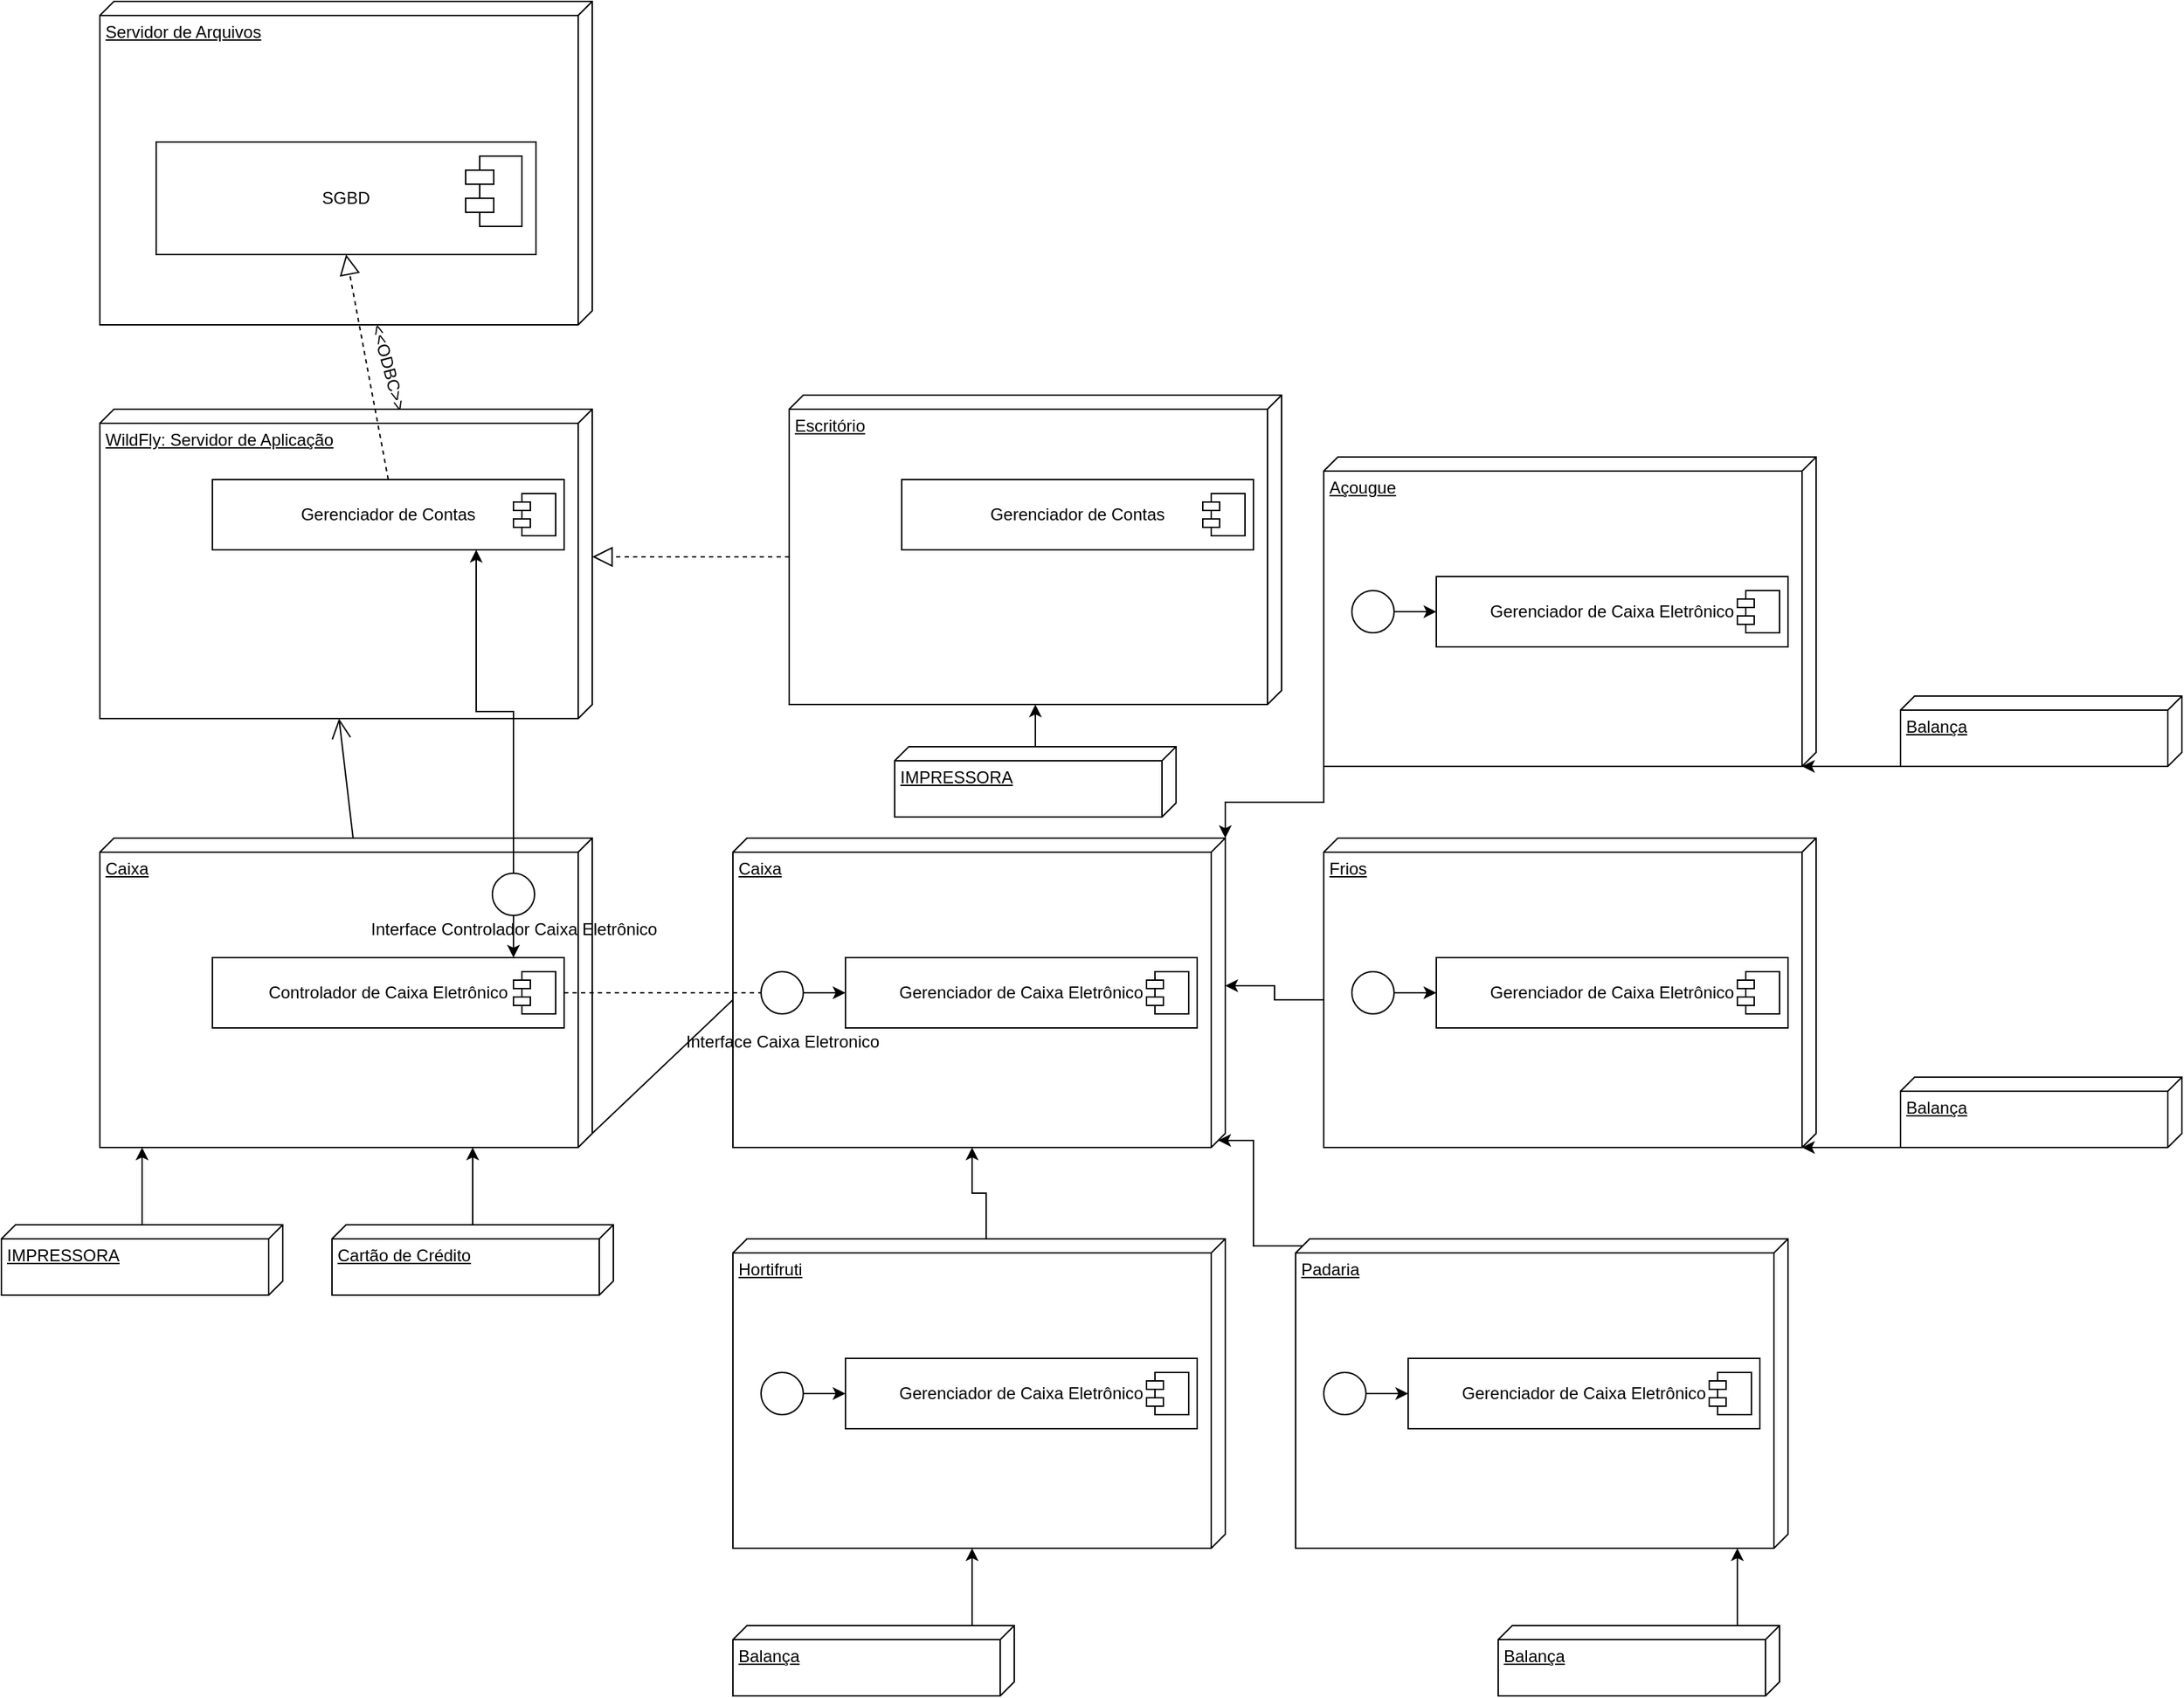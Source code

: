 <mxfile version="12.8.8" type="device"><diagram id="C5RBs43oDa-KdzZeNtuy" name="Page-1"><mxGraphModel dx="1021" dy="539" grid="1" gridSize="10" guides="1" tooltips="1" connect="1" arrows="1" fold="1" page="1" pageScale="1" pageWidth="827" pageHeight="1169" math="0" shadow="0"><root><mxCell id="WIyWlLk6GJQsqaUBKTNV-0"/><mxCell id="WIyWlLk6GJQsqaUBKTNV-1" parent="WIyWlLk6GJQsqaUBKTNV-0"/><mxCell id="LOG0_odSUSkOUFwocBj3-1" value="Servidor de Arquivos" style="verticalAlign=top;align=left;spacingTop=8;spacingLeft=2;spacingRight=12;shape=cube;size=10;direction=south;fontStyle=4;html=1;" vertex="1" parent="WIyWlLk6GJQsqaUBKTNV-1"><mxGeometry x="120" y="150" width="350" height="230" as="geometry"/></mxCell><mxCell id="LOG0_odSUSkOUFwocBj3-2" value="WildFly: Servidor de Aplicação" style="verticalAlign=top;align=left;spacingTop=8;spacingLeft=2;spacingRight=12;shape=cube;size=10;direction=south;fontStyle=4;html=1;" vertex="1" parent="WIyWlLk6GJQsqaUBKTNV-1"><mxGeometry x="120" y="440" width="350" height="220" as="geometry"/></mxCell><mxCell id="LOG0_odSUSkOUFwocBj3-10" value="SGBD" style="rounded=0;whiteSpace=wrap;html=1;" vertex="1" parent="WIyWlLk6GJQsqaUBKTNV-1"><mxGeometry x="160" y="250" width="270" height="80" as="geometry"/></mxCell><mxCell id="LOG0_odSUSkOUFwocBj3-9" value="" style="shape=module;align=left;spacingLeft=20;align=center;verticalAlign=top;" vertex="1" parent="WIyWlLk6GJQsqaUBKTNV-1"><mxGeometry x="380" y="260" width="40" height="50" as="geometry"/></mxCell><mxCell id="LOG0_odSUSkOUFwocBj3-13" value="Gerenciador de Contas" style="rounded=0;whiteSpace=wrap;html=1;" vertex="1" parent="WIyWlLk6GJQsqaUBKTNV-1"><mxGeometry x="200" y="490" width="250" height="50" as="geometry"/></mxCell><mxCell id="LOG0_odSUSkOUFwocBj3-14" value="" style="shape=module;align=left;spacingLeft=20;align=center;verticalAlign=top;jettyWidth=12;jettyHeight=6;" vertex="1" parent="WIyWlLk6GJQsqaUBKTNV-1"><mxGeometry x="414" y="500" width="30" height="30" as="geometry"/></mxCell><mxCell id="LOG0_odSUSkOUFwocBj3-18" value="" style="endArrow=block;dashed=1;endFill=0;endSize=12;html=1;entryX=0.5;entryY=1;entryDx=0;entryDy=0;exitX=0.5;exitY=0;exitDx=0;exitDy=0;" edge="1" parent="WIyWlLk6GJQsqaUBKTNV-1" source="LOG0_odSUSkOUFwocBj3-13" target="LOG0_odSUSkOUFwocBj3-10"><mxGeometry width="160" relative="1" as="geometry"><mxPoint x="240" y="410" as="sourcePoint"/><mxPoint x="400" y="410" as="targetPoint"/></mxGeometry></mxCell><mxCell id="LOG0_odSUSkOUFwocBj3-19" value="&amp;lt;&amp;lt;ODBC&amp;gt;&amp;gt;" style="text;html=1;align=center;verticalAlign=middle;resizable=0;points=[];autosize=1;rotation=75;" vertex="1" parent="WIyWlLk6GJQsqaUBKTNV-1"><mxGeometry x="285" y="400" width="80" height="20" as="geometry"/></mxCell><mxCell id="LOG0_odSUSkOUFwocBj3-20" value="Escritório" style="verticalAlign=top;align=left;spacingTop=8;spacingLeft=2;spacingRight=12;shape=cube;size=10;direction=south;fontStyle=4;html=1;" vertex="1" parent="WIyWlLk6GJQsqaUBKTNV-1"><mxGeometry x="610" y="430" width="350" height="220" as="geometry"/></mxCell><mxCell id="LOG0_odSUSkOUFwocBj3-21" value="Gerenciador de Contas" style="rounded=0;whiteSpace=wrap;html=1;" vertex="1" parent="WIyWlLk6GJQsqaUBKTNV-1"><mxGeometry x="690" y="490" width="250" height="50" as="geometry"/></mxCell><mxCell id="LOG0_odSUSkOUFwocBj3-22" value="" style="shape=module;align=left;spacingLeft=20;align=center;verticalAlign=top;jettyWidth=12;jettyHeight=6;" vertex="1" parent="WIyWlLk6GJQsqaUBKTNV-1"><mxGeometry x="904" y="500" width="30" height="30" as="geometry"/></mxCell><mxCell id="LOG0_odSUSkOUFwocBj3-26" value="" style="edgeStyle=orthogonalEdgeStyle;rounded=0;orthogonalLoop=1;jettySize=auto;html=1;" edge="1" parent="WIyWlLk6GJQsqaUBKTNV-1" source="LOG0_odSUSkOUFwocBj3-23" target="LOG0_odSUSkOUFwocBj3-20"><mxGeometry relative="1" as="geometry"/></mxCell><mxCell id="LOG0_odSUSkOUFwocBj3-23" value="IMPRESSORA" style="verticalAlign=top;align=left;spacingTop=8;spacingLeft=2;spacingRight=12;shape=cube;size=10;direction=south;fontStyle=4;html=1;" vertex="1" parent="WIyWlLk6GJQsqaUBKTNV-1"><mxGeometry x="685" y="680" width="200" height="50" as="geometry"/></mxCell><mxCell id="LOG0_odSUSkOUFwocBj3-27" value="" style="endArrow=block;dashed=1;endFill=0;endSize=12;html=1;entryX=0;entryY=0;entryDx=105;entryDy=0;entryPerimeter=0;exitX=0;exitY=0;exitDx=115;exitDy=350;exitPerimeter=0;" edge="1" parent="WIyWlLk6GJQsqaUBKTNV-1" source="LOG0_odSUSkOUFwocBj3-20" target="LOG0_odSUSkOUFwocBj3-2"><mxGeometry width="160" relative="1" as="geometry"><mxPoint x="510" y="540" as="sourcePoint"/><mxPoint x="670" y="540" as="targetPoint"/></mxGeometry></mxCell><mxCell id="LOG0_odSUSkOUFwocBj3-28" value="Caixa" style="verticalAlign=top;align=left;spacingTop=8;spacingLeft=2;spacingRight=12;shape=cube;size=10;direction=south;fontStyle=4;html=1;" vertex="1" parent="WIyWlLk6GJQsqaUBKTNV-1"><mxGeometry x="120" y="745" width="350" height="220" as="geometry"/></mxCell><mxCell id="LOG0_odSUSkOUFwocBj3-29" value="Controlador de Caixa Eletrônico" style="rounded=0;whiteSpace=wrap;html=1;" vertex="1" parent="WIyWlLk6GJQsqaUBKTNV-1"><mxGeometry x="200" y="830" width="250" height="50" as="geometry"/></mxCell><mxCell id="LOG0_odSUSkOUFwocBj3-30" value="" style="shape=module;align=left;spacingLeft=20;align=center;verticalAlign=top;jettyWidth=12;jettyHeight=6;" vertex="1" parent="WIyWlLk6GJQsqaUBKTNV-1"><mxGeometry x="414" y="840" width="30" height="30" as="geometry"/></mxCell><mxCell id="LOG0_odSUSkOUFwocBj3-35" value="" style="endArrow=open;endFill=1;endSize=12;html=1;entryX=0;entryY=0;entryDx=220;entryDy=180;entryPerimeter=0;exitX=0;exitY=0;exitDx=0;exitDy=170;exitPerimeter=0;" edge="1" parent="WIyWlLk6GJQsqaUBKTNV-1" source="LOG0_odSUSkOUFwocBj3-28" target="LOG0_odSUSkOUFwocBj3-2"><mxGeometry width="160" relative="1" as="geometry"><mxPoint x="410" y="760" as="sourcePoint"/><mxPoint x="570" y="760" as="targetPoint"/></mxGeometry></mxCell><mxCell id="LOG0_odSUSkOUFwocBj3-38" style="edgeStyle=orthogonalEdgeStyle;rounded=0;orthogonalLoop=1;jettySize=auto;html=1;exitX=0.5;exitY=0;exitDx=0;exitDy=0;entryX=0.75;entryY=1;entryDx=0;entryDy=0;" edge="1" parent="WIyWlLk6GJQsqaUBKTNV-1" source="LOG0_odSUSkOUFwocBj3-36" target="LOG0_odSUSkOUFwocBj3-13"><mxGeometry relative="1" as="geometry"/></mxCell><mxCell id="LOG0_odSUSkOUFwocBj3-49" value="" style="edgeStyle=orthogonalEdgeStyle;rounded=0;orthogonalLoop=1;jettySize=auto;html=1;" edge="1" parent="WIyWlLk6GJQsqaUBKTNV-1" source="LOG0_odSUSkOUFwocBj3-36" target="LOG0_odSUSkOUFwocBj3-29"><mxGeometry relative="1" as="geometry"><Array as="points"><mxPoint x="414" y="810"/><mxPoint x="414" y="810"/></Array></mxGeometry></mxCell><mxCell id="LOG0_odSUSkOUFwocBj3-36" value="" style="ellipse;whiteSpace=wrap;html=1;aspect=fixed;" vertex="1" parent="WIyWlLk6GJQsqaUBKTNV-1"><mxGeometry x="399" y="770" width="30" height="30" as="geometry"/></mxCell><mxCell id="LOG0_odSUSkOUFwocBj3-37" value="Interface Controlador Caixa Eletrônico" style="text;html=1;align=center;verticalAlign=middle;resizable=0;points=[];autosize=1;" vertex="1" parent="WIyWlLk6GJQsqaUBKTNV-1"><mxGeometry x="304" y="800" width="220" height="20" as="geometry"/></mxCell><mxCell id="LOG0_odSUSkOUFwocBj3-40" value="" style="edgeStyle=orthogonalEdgeStyle;rounded=0;orthogonalLoop=1;jettySize=auto;html=1;" edge="1" parent="WIyWlLk6GJQsqaUBKTNV-1" source="LOG0_odSUSkOUFwocBj3-39" target="LOG0_odSUSkOUFwocBj3-28"><mxGeometry relative="1" as="geometry"><Array as="points"><mxPoint x="220" y="965"/><mxPoint x="220" y="965"/></Array></mxGeometry></mxCell><mxCell id="LOG0_odSUSkOUFwocBj3-39" value="IMPRESSORA" style="verticalAlign=top;align=left;spacingTop=8;spacingLeft=2;spacingRight=12;shape=cube;size=10;direction=south;fontStyle=4;html=1;" vertex="1" parent="WIyWlLk6GJQsqaUBKTNV-1"><mxGeometry x="50" y="1020" width="200" height="50" as="geometry"/></mxCell><mxCell id="LOG0_odSUSkOUFwocBj3-42" value="" style="edgeStyle=orthogonalEdgeStyle;rounded=0;orthogonalLoop=1;jettySize=auto;html=1;" edge="1" parent="WIyWlLk6GJQsqaUBKTNV-1" source="LOG0_odSUSkOUFwocBj3-41" target="LOG0_odSUSkOUFwocBj3-28"><mxGeometry relative="1" as="geometry"><Array as="points"><mxPoint x="385" y="965"/><mxPoint x="385" y="965"/></Array></mxGeometry></mxCell><mxCell id="LOG0_odSUSkOUFwocBj3-41" value="Cartão de Crédito" style="verticalAlign=top;align=left;spacingTop=8;spacingLeft=2;spacingRight=12;shape=cube;size=10;direction=south;fontStyle=4;html=1;" vertex="1" parent="WIyWlLk6GJQsqaUBKTNV-1"><mxGeometry x="285" y="1020" width="200" height="50" as="geometry"/></mxCell><mxCell id="LOG0_odSUSkOUFwocBj3-43" value="Caixa" style="verticalAlign=top;align=left;spacingTop=8;spacingLeft=2;spacingRight=12;shape=cube;size=10;direction=south;fontStyle=4;html=1;" vertex="1" parent="WIyWlLk6GJQsqaUBKTNV-1"><mxGeometry x="570" y="745" width="350" height="220" as="geometry"/></mxCell><mxCell id="LOG0_odSUSkOUFwocBj3-44" value="Gerenciador de Caixa Eletrônico" style="rounded=0;whiteSpace=wrap;html=1;" vertex="1" parent="WIyWlLk6GJQsqaUBKTNV-1"><mxGeometry x="650" y="830" width="250" height="50" as="geometry"/></mxCell><mxCell id="LOG0_odSUSkOUFwocBj3-45" value="" style="shape=module;align=left;spacingLeft=20;align=center;verticalAlign=top;jettyWidth=12;jettyHeight=6;" vertex="1" parent="WIyWlLk6GJQsqaUBKTNV-1"><mxGeometry x="864" y="840" width="30" height="30" as="geometry"/></mxCell><mxCell id="LOG0_odSUSkOUFwocBj3-50" value="" style="edgeStyle=orthogonalEdgeStyle;rounded=0;orthogonalLoop=1;jettySize=auto;html=1;" edge="1" parent="WIyWlLk6GJQsqaUBKTNV-1" source="LOG0_odSUSkOUFwocBj3-46" target="LOG0_odSUSkOUFwocBj3-44"><mxGeometry relative="1" as="geometry"/></mxCell><mxCell id="LOG0_odSUSkOUFwocBj3-46" value="" style="ellipse;whiteSpace=wrap;html=1;aspect=fixed;" vertex="1" parent="WIyWlLk6GJQsqaUBKTNV-1"><mxGeometry x="590" y="840" width="30" height="30" as="geometry"/></mxCell><mxCell id="LOG0_odSUSkOUFwocBj3-47" value="" style="endArrow=none;dashed=1;html=1;entryX=0;entryY=0.5;entryDx=0;entryDy=0;exitX=1;exitY=0.5;exitDx=0;exitDy=0;" edge="1" parent="WIyWlLk6GJQsqaUBKTNV-1" source="LOG0_odSUSkOUFwocBj3-29" target="LOG0_odSUSkOUFwocBj3-46"><mxGeometry width="50" height="50" relative="1" as="geometry"><mxPoint x="470" y="1010" as="sourcePoint"/><mxPoint x="520" y="960" as="targetPoint"/></mxGeometry></mxCell><mxCell id="LOG0_odSUSkOUFwocBj3-48" value="Interface Caixa Eletronico" style="text;html=1;align=center;verticalAlign=middle;resizable=0;points=[];autosize=1;" vertex="1" parent="WIyWlLk6GJQsqaUBKTNV-1"><mxGeometry x="530" y="880" width="150" height="20" as="geometry"/></mxCell><mxCell id="LOG0_odSUSkOUFwocBj3-81" style="edgeStyle=orthogonalEdgeStyle;rounded=0;orthogonalLoop=1;jettySize=auto;html=1;exitX=0;exitY=0;exitDx=0;exitDy=170;exitPerimeter=0;entryX=0;entryY=0;entryDx=220;entryDy=180;entryPerimeter=0;" edge="1" parent="WIyWlLk6GJQsqaUBKTNV-1" source="LOG0_odSUSkOUFwocBj3-58" target="LOG0_odSUSkOUFwocBj3-43"><mxGeometry relative="1" as="geometry"/></mxCell><mxCell id="LOG0_odSUSkOUFwocBj3-58" value="Hortifruti" style="verticalAlign=top;align=left;spacingTop=8;spacingLeft=2;spacingRight=12;shape=cube;size=10;direction=south;fontStyle=4;html=1;" vertex="1" parent="WIyWlLk6GJQsqaUBKTNV-1"><mxGeometry x="570" y="1030" width="350" height="220" as="geometry"/></mxCell><mxCell id="LOG0_odSUSkOUFwocBj3-59" value="Gerenciador de Caixa Eletrônico" style="rounded=0;whiteSpace=wrap;html=1;" vertex="1" parent="WIyWlLk6GJQsqaUBKTNV-1"><mxGeometry x="650" y="1115" width="250" height="50" as="geometry"/></mxCell><mxCell id="LOG0_odSUSkOUFwocBj3-60" value="" style="shape=module;align=left;spacingLeft=20;align=center;verticalAlign=top;jettyWidth=12;jettyHeight=6;" vertex="1" parent="WIyWlLk6GJQsqaUBKTNV-1"><mxGeometry x="864" y="1125" width="30" height="30" as="geometry"/></mxCell><mxCell id="LOG0_odSUSkOUFwocBj3-61" value="" style="edgeStyle=orthogonalEdgeStyle;rounded=0;orthogonalLoop=1;jettySize=auto;html=1;" edge="1" parent="WIyWlLk6GJQsqaUBKTNV-1" source="LOG0_odSUSkOUFwocBj3-62" target="LOG0_odSUSkOUFwocBj3-59"><mxGeometry relative="1" as="geometry"/></mxCell><mxCell id="LOG0_odSUSkOUFwocBj3-62" value="" style="ellipse;whiteSpace=wrap;html=1;aspect=fixed;" vertex="1" parent="WIyWlLk6GJQsqaUBKTNV-1"><mxGeometry x="590" y="1125" width="30" height="30" as="geometry"/></mxCell><mxCell id="LOG0_odSUSkOUFwocBj3-82" style="edgeStyle=orthogonalEdgeStyle;rounded=0;orthogonalLoop=1;jettySize=auto;html=1;exitX=0;exitY=0;exitDx=5;exitDy=345;exitPerimeter=0;entryX=0;entryY=0;entryDx=215;entryDy=5;entryPerimeter=0;" edge="1" parent="WIyWlLk6GJQsqaUBKTNV-1" source="LOG0_odSUSkOUFwocBj3-63" target="LOG0_odSUSkOUFwocBj3-43"><mxGeometry relative="1" as="geometry"><Array as="points"><mxPoint x="940" y="1035"/><mxPoint x="940" y="960"/></Array></mxGeometry></mxCell><mxCell id="LOG0_odSUSkOUFwocBj3-63" value="Padaria" style="verticalAlign=top;align=left;spacingTop=8;spacingLeft=2;spacingRight=12;shape=cube;size=10;direction=south;fontStyle=4;html=1;" vertex="1" parent="WIyWlLk6GJQsqaUBKTNV-1"><mxGeometry x="970" y="1030" width="350" height="220" as="geometry"/></mxCell><mxCell id="LOG0_odSUSkOUFwocBj3-64" value="Gerenciador de Caixa Eletrônico" style="rounded=0;whiteSpace=wrap;html=1;" vertex="1" parent="WIyWlLk6GJQsqaUBKTNV-1"><mxGeometry x="1050" y="1115" width="250" height="50" as="geometry"/></mxCell><mxCell id="LOG0_odSUSkOUFwocBj3-65" value="" style="shape=module;align=left;spacingLeft=20;align=center;verticalAlign=top;jettyWidth=12;jettyHeight=6;" vertex="1" parent="WIyWlLk6GJQsqaUBKTNV-1"><mxGeometry x="1264" y="1125" width="30" height="30" as="geometry"/></mxCell><mxCell id="LOG0_odSUSkOUFwocBj3-66" value="" style="edgeStyle=orthogonalEdgeStyle;rounded=0;orthogonalLoop=1;jettySize=auto;html=1;" edge="1" parent="WIyWlLk6GJQsqaUBKTNV-1" source="LOG0_odSUSkOUFwocBj3-67" target="LOG0_odSUSkOUFwocBj3-64"><mxGeometry relative="1" as="geometry"/></mxCell><mxCell id="LOG0_odSUSkOUFwocBj3-67" value="" style="ellipse;whiteSpace=wrap;html=1;aspect=fixed;" vertex="1" parent="WIyWlLk6GJQsqaUBKTNV-1"><mxGeometry x="990" y="1125" width="30" height="30" as="geometry"/></mxCell><mxCell id="LOG0_odSUSkOUFwocBj3-83" style="edgeStyle=orthogonalEdgeStyle;rounded=0;orthogonalLoop=1;jettySize=auto;html=1;exitX=0;exitY=0;exitDx=115;exitDy=350;exitPerimeter=0;entryX=0;entryY=0;entryDx=105;entryDy=0;entryPerimeter=0;" edge="1" parent="WIyWlLk6GJQsqaUBKTNV-1" source="LOG0_odSUSkOUFwocBj3-68" target="LOG0_odSUSkOUFwocBj3-43"><mxGeometry relative="1" as="geometry"/></mxCell><mxCell id="LOG0_odSUSkOUFwocBj3-68" value="Frios" style="verticalAlign=top;align=left;spacingTop=8;spacingLeft=2;spacingRight=12;shape=cube;size=10;direction=south;fontStyle=4;html=1;" vertex="1" parent="WIyWlLk6GJQsqaUBKTNV-1"><mxGeometry x="990" y="745" width="350" height="220" as="geometry"/></mxCell><mxCell id="LOG0_odSUSkOUFwocBj3-69" value="Gerenciador de Caixa Eletrônico" style="rounded=0;whiteSpace=wrap;html=1;" vertex="1" parent="WIyWlLk6GJQsqaUBKTNV-1"><mxGeometry x="1070" y="830" width="250" height="50" as="geometry"/></mxCell><mxCell id="LOG0_odSUSkOUFwocBj3-70" value="" style="shape=module;align=left;spacingLeft=20;align=center;verticalAlign=top;jettyWidth=12;jettyHeight=6;" vertex="1" parent="WIyWlLk6GJQsqaUBKTNV-1"><mxGeometry x="1284" y="840" width="30" height="30" as="geometry"/></mxCell><mxCell id="LOG0_odSUSkOUFwocBj3-71" value="" style="edgeStyle=orthogonalEdgeStyle;rounded=0;orthogonalLoop=1;jettySize=auto;html=1;" edge="1" parent="WIyWlLk6GJQsqaUBKTNV-1" source="LOG0_odSUSkOUFwocBj3-72" target="LOG0_odSUSkOUFwocBj3-69"><mxGeometry relative="1" as="geometry"/></mxCell><mxCell id="LOG0_odSUSkOUFwocBj3-72" value="" style="ellipse;whiteSpace=wrap;html=1;aspect=fixed;" vertex="1" parent="WIyWlLk6GJQsqaUBKTNV-1"><mxGeometry x="1010" y="840" width="30" height="30" as="geometry"/></mxCell><mxCell id="LOG0_odSUSkOUFwocBj3-84" style="edgeStyle=orthogonalEdgeStyle;rounded=0;orthogonalLoop=1;jettySize=auto;html=1;exitX=1;exitY=1;exitDx=0;exitDy=0;exitPerimeter=0;entryX=0;entryY=0;entryDx=0;entryDy=0;entryPerimeter=0;" edge="1" parent="WIyWlLk6GJQsqaUBKTNV-1" source="LOG0_odSUSkOUFwocBj3-73" target="LOG0_odSUSkOUFwocBj3-43"><mxGeometry relative="1" as="geometry"/></mxCell><mxCell id="LOG0_odSUSkOUFwocBj3-73" value="Açougue" style="verticalAlign=top;align=left;spacingTop=8;spacingLeft=2;spacingRight=12;shape=cube;size=10;direction=south;fontStyle=4;html=1;" vertex="1" parent="WIyWlLk6GJQsqaUBKTNV-1"><mxGeometry x="990" y="474" width="350" height="220" as="geometry"/></mxCell><mxCell id="LOG0_odSUSkOUFwocBj3-74" value="Gerenciador de Caixa Eletrônico" style="rounded=0;whiteSpace=wrap;html=1;" vertex="1" parent="WIyWlLk6GJQsqaUBKTNV-1"><mxGeometry x="1070" y="559" width="250" height="50" as="geometry"/></mxCell><mxCell id="LOG0_odSUSkOUFwocBj3-75" value="" style="shape=module;align=left;spacingLeft=20;align=center;verticalAlign=top;jettyWidth=12;jettyHeight=6;" vertex="1" parent="WIyWlLk6GJQsqaUBKTNV-1"><mxGeometry x="1284" y="569" width="30" height="30" as="geometry"/></mxCell><mxCell id="LOG0_odSUSkOUFwocBj3-76" value="" style="edgeStyle=orthogonalEdgeStyle;rounded=0;orthogonalLoop=1;jettySize=auto;html=1;" edge="1" parent="WIyWlLk6GJQsqaUBKTNV-1" source="LOG0_odSUSkOUFwocBj3-77" target="LOG0_odSUSkOUFwocBj3-74"><mxGeometry relative="1" as="geometry"/></mxCell><mxCell id="LOG0_odSUSkOUFwocBj3-77" value="" style="ellipse;whiteSpace=wrap;html=1;aspect=fixed;" vertex="1" parent="WIyWlLk6GJQsqaUBKTNV-1"><mxGeometry x="1010" y="569" width="30" height="30" as="geometry"/></mxCell><mxCell id="LOG0_odSUSkOUFwocBj3-80" value="" style="endArrow=none;html=1;entryX=0;entryY=0;entryDx=115;entryDy=350;entryPerimeter=0;exitX=0;exitY=0;exitDx=210;exitDy=0;exitPerimeter=0;" edge="1" parent="WIyWlLk6GJQsqaUBKTNV-1" source="LOG0_odSUSkOUFwocBj3-28" target="LOG0_odSUSkOUFwocBj3-43"><mxGeometry width="50" height="50" relative="1" as="geometry"><mxPoint x="480" y="930" as="sourcePoint"/><mxPoint x="530" y="880" as="targetPoint"/></mxGeometry></mxCell><mxCell id="LOG0_odSUSkOUFwocBj3-85" value="" style="edgeStyle=orthogonalEdgeStyle;rounded=0;orthogonalLoop=1;jettySize=auto;html=1;" edge="1" parent="WIyWlLk6GJQsqaUBKTNV-1" source="LOG0_odSUSkOUFwocBj3-86"><mxGeometry relative="1" as="geometry"><mxPoint x="740" y="1250" as="targetPoint"/><Array as="points"><mxPoint x="740" y="1250"/><mxPoint x="740" y="1250"/></Array></mxGeometry></mxCell><mxCell id="LOG0_odSUSkOUFwocBj3-86" value="Balança" style="verticalAlign=top;align=left;spacingTop=8;spacingLeft=2;spacingRight=12;shape=cube;size=10;direction=south;fontStyle=4;html=1;" vertex="1" parent="WIyWlLk6GJQsqaUBKTNV-1"><mxGeometry x="570" y="1305" width="200" height="50" as="geometry"/></mxCell><mxCell id="LOG0_odSUSkOUFwocBj3-87" value="" style="edgeStyle=orthogonalEdgeStyle;rounded=0;orthogonalLoop=1;jettySize=auto;html=1;" edge="1" parent="WIyWlLk6GJQsqaUBKTNV-1" source="LOG0_odSUSkOUFwocBj3-88"><mxGeometry relative="1" as="geometry"><mxPoint x="1284" y="1250" as="targetPoint"/><Array as="points"><mxPoint x="1284" y="1250"/><mxPoint x="1284" y="1250"/></Array></mxGeometry></mxCell><mxCell id="LOG0_odSUSkOUFwocBj3-88" value="Balança" style="verticalAlign=top;align=left;spacingTop=8;spacingLeft=2;spacingRight=12;shape=cube;size=10;direction=south;fontStyle=4;html=1;" vertex="1" parent="WIyWlLk6GJQsqaUBKTNV-1"><mxGeometry x="1114" y="1305" width="200" height="50" as="geometry"/></mxCell><mxCell id="LOG0_odSUSkOUFwocBj3-89" value="" style="edgeStyle=orthogonalEdgeStyle;rounded=0;orthogonalLoop=1;jettySize=auto;html=1;entryX=0;entryY=0;entryDx=220;entryDy=10;entryPerimeter=0;" edge="1" parent="WIyWlLk6GJQsqaUBKTNV-1" source="LOG0_odSUSkOUFwocBj3-90" target="LOG0_odSUSkOUFwocBj3-68"><mxGeometry relative="1" as="geometry"><mxPoint x="1530" y="860" as="targetPoint"/><Array as="points"><mxPoint x="1530" y="965"/></Array></mxGeometry></mxCell><mxCell id="LOG0_odSUSkOUFwocBj3-90" value="Balança" style="verticalAlign=top;align=left;spacingTop=8;spacingLeft=2;spacingRight=12;shape=cube;size=10;direction=south;fontStyle=4;html=1;" vertex="1" parent="WIyWlLk6GJQsqaUBKTNV-1"><mxGeometry x="1400" y="915" width="200" height="50" as="geometry"/></mxCell><mxCell id="LOG0_odSUSkOUFwocBj3-91" value="" style="edgeStyle=orthogonalEdgeStyle;rounded=0;orthogonalLoop=1;jettySize=auto;html=1;entryX=0;entryY=0;entryDx=220;entryDy=10;entryPerimeter=0;" edge="1" parent="WIyWlLk6GJQsqaUBKTNV-1" source="LOG0_odSUSkOUFwocBj3-92" target="LOG0_odSUSkOUFwocBj3-73"><mxGeometry relative="1" as="geometry"><mxPoint x="1570" y="589" as="targetPoint"/><Array as="points"><mxPoint x="1570" y="694"/></Array></mxGeometry></mxCell><mxCell id="LOG0_odSUSkOUFwocBj3-92" value="Balança" style="verticalAlign=top;align=left;spacingTop=8;spacingLeft=2;spacingRight=12;shape=cube;size=10;direction=south;fontStyle=4;html=1;" vertex="1" parent="WIyWlLk6GJQsqaUBKTNV-1"><mxGeometry x="1400" y="644" width="200" height="50" as="geometry"/></mxCell></root></mxGraphModel></diagram></mxfile>